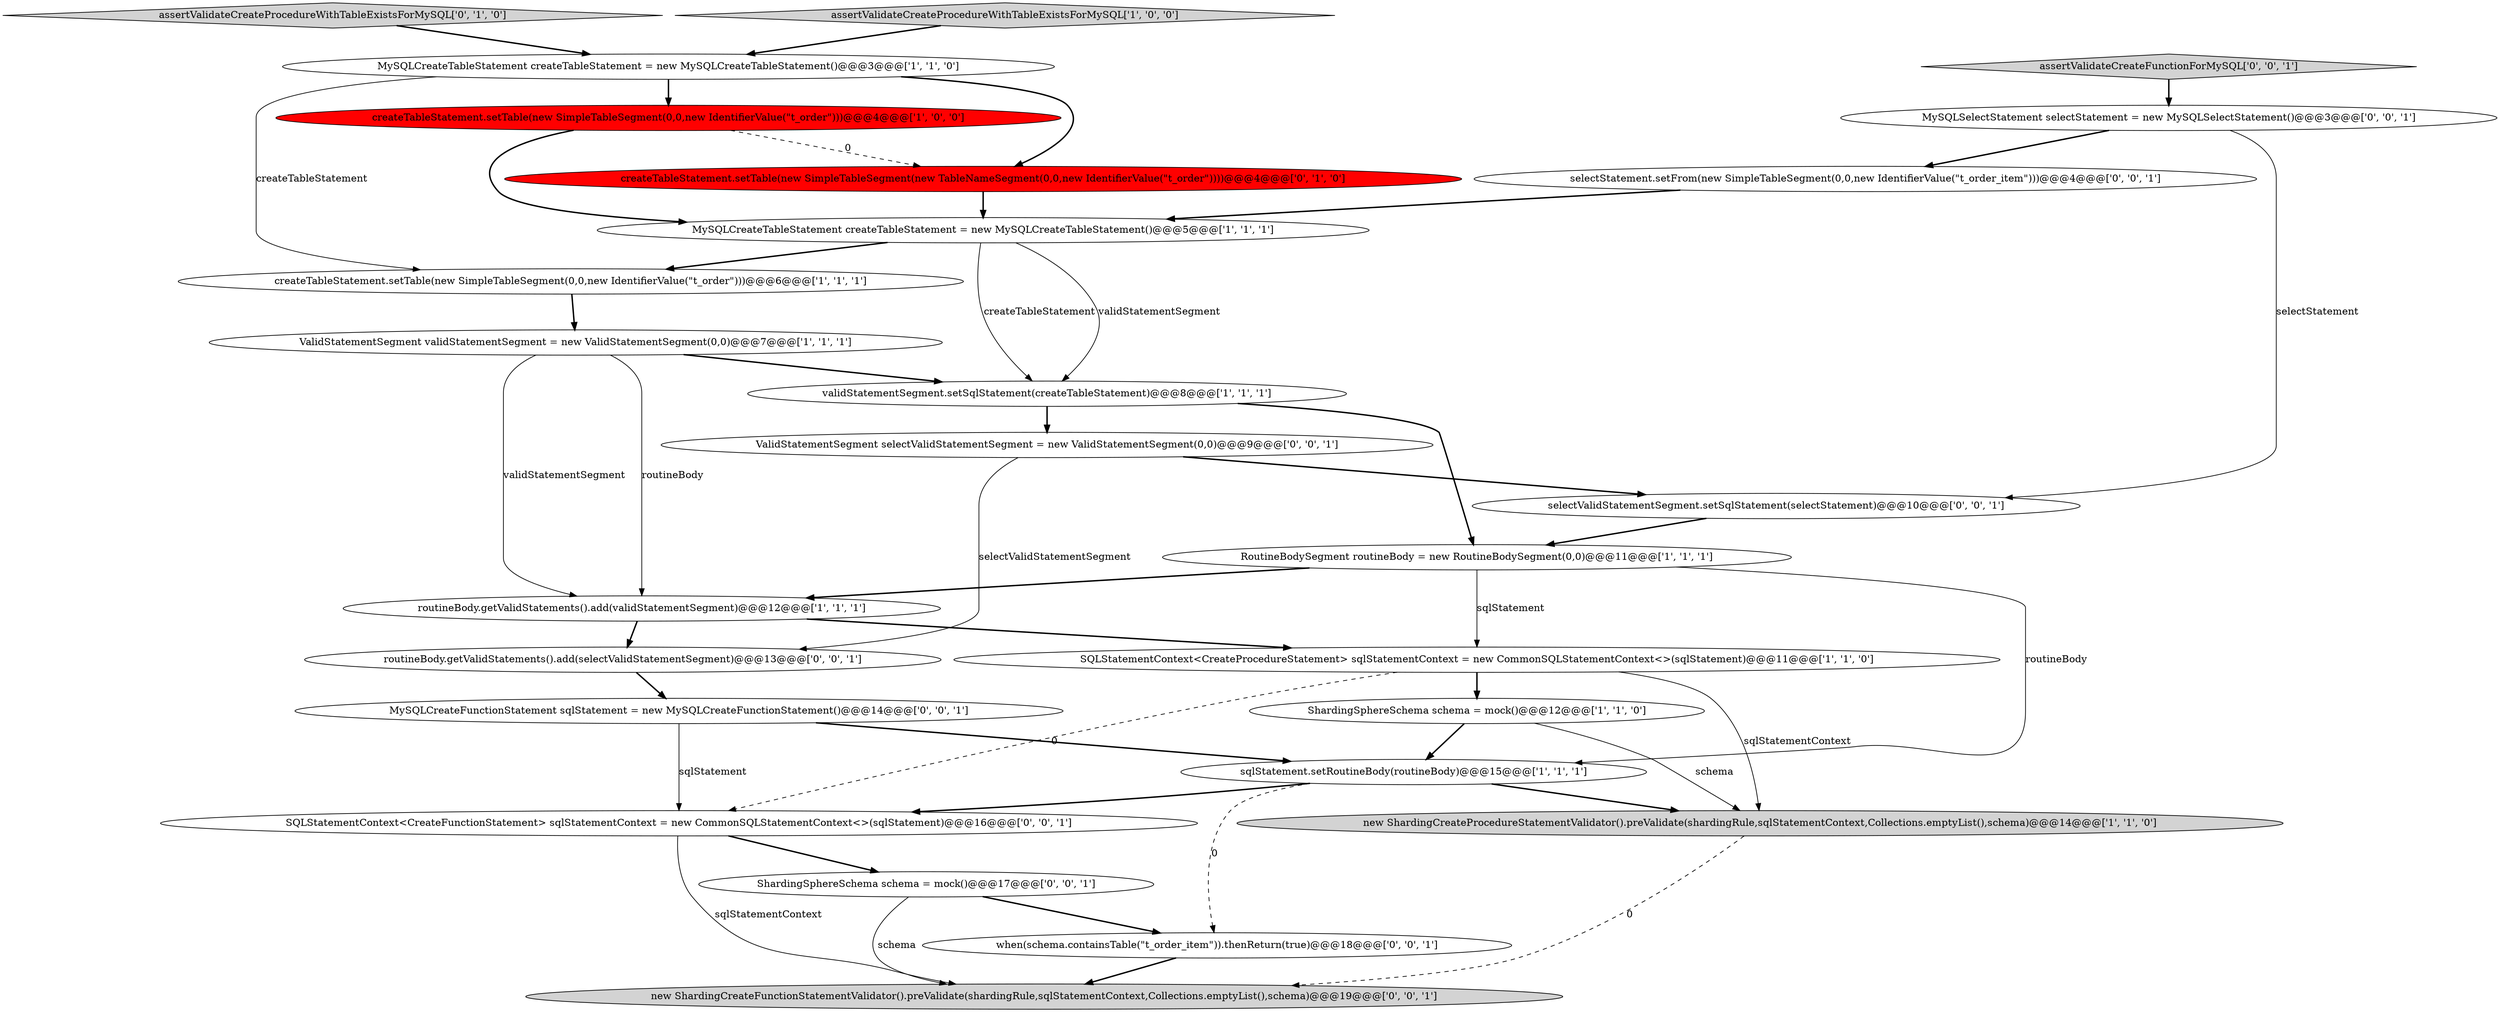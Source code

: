 digraph {
1 [style = filled, label = "ShardingSphereSchema schema = mock()@@@12@@@['1', '1', '0']", fillcolor = white, shape = ellipse image = "AAA0AAABBB1BBB"];
15 [style = filled, label = "ValidStatementSegment selectValidStatementSegment = new ValidStatementSegment(0,0)@@@9@@@['0', '0', '1']", fillcolor = white, shape = ellipse image = "AAA0AAABBB3BBB"];
22 [style = filled, label = "MySQLCreateFunctionStatement sqlStatement = new MySQLCreateFunctionStatement()@@@14@@@['0', '0', '1']", fillcolor = white, shape = ellipse image = "AAA0AAABBB3BBB"];
24 [style = filled, label = "ShardingSphereSchema schema = mock()@@@17@@@['0', '0', '1']", fillcolor = white, shape = ellipse image = "AAA0AAABBB3BBB"];
19 [style = filled, label = "MySQLSelectStatement selectStatement = new MySQLSelectStatement()@@@3@@@['0', '0', '1']", fillcolor = white, shape = ellipse image = "AAA0AAABBB3BBB"];
10 [style = filled, label = "ValidStatementSegment validStatementSegment = new ValidStatementSegment(0,0)@@@7@@@['1', '1', '1']", fillcolor = white, shape = ellipse image = "AAA0AAABBB1BBB"];
6 [style = filled, label = "routineBody.getValidStatements().add(validStatementSegment)@@@12@@@['1', '1', '1']", fillcolor = white, shape = ellipse image = "AAA0AAABBB1BBB"];
23 [style = filled, label = "when(schema.containsTable(\"t_order_item\")).thenReturn(true)@@@18@@@['0', '0', '1']", fillcolor = white, shape = ellipse image = "AAA0AAABBB3BBB"];
14 [style = filled, label = "assertValidateCreateProcedureWithTableExistsForMySQL['0', '1', '0']", fillcolor = lightgray, shape = diamond image = "AAA0AAABBB2BBB"];
5 [style = filled, label = "MySQLCreateTableStatement createTableStatement = new MySQLCreateTableStatement()@@@3@@@['1', '1', '0']", fillcolor = white, shape = ellipse image = "AAA0AAABBB1BBB"];
8 [style = filled, label = "validStatementSegment.setSqlStatement(createTableStatement)@@@8@@@['1', '1', '1']", fillcolor = white, shape = ellipse image = "AAA0AAABBB1BBB"];
25 [style = filled, label = "assertValidateCreateFunctionForMySQL['0', '0', '1']", fillcolor = lightgray, shape = diamond image = "AAA0AAABBB3BBB"];
0 [style = filled, label = "createTableStatement.setTable(new SimpleTableSegment(0,0,new IdentifierValue(\"t_order\")))@@@4@@@['1', '0', '0']", fillcolor = red, shape = ellipse image = "AAA1AAABBB1BBB"];
11 [style = filled, label = "MySQLCreateTableStatement createTableStatement = new MySQLCreateTableStatement()@@@5@@@['1', '1', '1']", fillcolor = white, shape = ellipse image = "AAA0AAABBB1BBB"];
16 [style = filled, label = "new ShardingCreateFunctionStatementValidator().preValidate(shardingRule,sqlStatementContext,Collections.emptyList(),schema)@@@19@@@['0', '0', '1']", fillcolor = lightgray, shape = ellipse image = "AAA0AAABBB3BBB"];
21 [style = filled, label = "selectValidStatementSegment.setSqlStatement(selectStatement)@@@10@@@['0', '0', '1']", fillcolor = white, shape = ellipse image = "AAA0AAABBB3BBB"];
3 [style = filled, label = "SQLStatementContext<CreateProcedureStatement> sqlStatementContext = new CommonSQLStatementContext<>(sqlStatement)@@@11@@@['1', '1', '0']", fillcolor = white, shape = ellipse image = "AAA0AAABBB1BBB"];
9 [style = filled, label = "sqlStatement.setRoutineBody(routineBody)@@@15@@@['1', '1', '1']", fillcolor = white, shape = ellipse image = "AAA0AAABBB1BBB"];
12 [style = filled, label = "new ShardingCreateProcedureStatementValidator().preValidate(shardingRule,sqlStatementContext,Collections.emptyList(),schema)@@@14@@@['1', '1', '0']", fillcolor = lightgray, shape = ellipse image = "AAA0AAABBB1BBB"];
18 [style = filled, label = "selectStatement.setFrom(new SimpleTableSegment(0,0,new IdentifierValue(\"t_order_item\")))@@@4@@@['0', '0', '1']", fillcolor = white, shape = ellipse image = "AAA0AAABBB3BBB"];
4 [style = filled, label = "assertValidateCreateProcedureWithTableExistsForMySQL['1', '0', '0']", fillcolor = lightgray, shape = diamond image = "AAA0AAABBB1BBB"];
2 [style = filled, label = "createTableStatement.setTable(new SimpleTableSegment(0,0,new IdentifierValue(\"t_order\")))@@@6@@@['1', '1', '1']", fillcolor = white, shape = ellipse image = "AAA0AAABBB1BBB"];
20 [style = filled, label = "routineBody.getValidStatements().add(selectValidStatementSegment)@@@13@@@['0', '0', '1']", fillcolor = white, shape = ellipse image = "AAA0AAABBB3BBB"];
7 [style = filled, label = "RoutineBodySegment routineBody = new RoutineBodySegment(0,0)@@@11@@@['1', '1', '1']", fillcolor = white, shape = ellipse image = "AAA0AAABBB1BBB"];
13 [style = filled, label = "createTableStatement.setTable(new SimpleTableSegment(new TableNameSegment(0,0,new IdentifierValue(\"t_order\"))))@@@4@@@['0', '1', '0']", fillcolor = red, shape = ellipse image = "AAA1AAABBB2BBB"];
17 [style = filled, label = "SQLStatementContext<CreateFunctionStatement> sqlStatementContext = new CommonSQLStatementContext<>(sqlStatement)@@@16@@@['0', '0', '1']", fillcolor = white, shape = ellipse image = "AAA0AAABBB3BBB"];
10->6 [style = solid, label="routineBody"];
10->6 [style = solid, label="validStatementSegment"];
6->3 [style = bold, label=""];
15->20 [style = solid, label="selectValidStatementSegment"];
22->17 [style = solid, label="sqlStatement"];
11->8 [style = solid, label="createTableStatement"];
23->16 [style = bold, label=""];
19->18 [style = bold, label=""];
3->17 [style = dashed, label="0"];
8->15 [style = bold, label=""];
3->1 [style = bold, label=""];
17->16 [style = solid, label="sqlStatementContext"];
12->16 [style = dashed, label="0"];
15->21 [style = bold, label=""];
18->11 [style = bold, label=""];
22->9 [style = bold, label=""];
24->16 [style = solid, label="schema"];
7->3 [style = solid, label="sqlStatement"];
0->11 [style = bold, label=""];
9->17 [style = bold, label=""];
2->10 [style = bold, label=""];
1->12 [style = solid, label="schema"];
13->11 [style = bold, label=""];
7->9 [style = solid, label="routineBody"];
11->2 [style = bold, label=""];
9->23 [style = dashed, label="0"];
1->9 [style = bold, label=""];
8->7 [style = bold, label=""];
20->22 [style = bold, label=""];
3->12 [style = solid, label="sqlStatementContext"];
6->20 [style = bold, label=""];
19->21 [style = solid, label="selectStatement"];
17->24 [style = bold, label=""];
5->2 [style = solid, label="createTableStatement"];
10->8 [style = bold, label=""];
5->0 [style = bold, label=""];
11->8 [style = solid, label="validStatementSegment"];
5->13 [style = bold, label=""];
0->13 [style = dashed, label="0"];
7->6 [style = bold, label=""];
25->19 [style = bold, label=""];
21->7 [style = bold, label=""];
9->12 [style = bold, label=""];
4->5 [style = bold, label=""];
14->5 [style = bold, label=""];
24->23 [style = bold, label=""];
}
